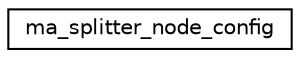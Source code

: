 digraph "Graphical Class Hierarchy"
{
 // LATEX_PDF_SIZE
  edge [fontname="Helvetica",fontsize="10",labelfontname="Helvetica",labelfontsize="10"];
  node [fontname="Helvetica",fontsize="10",shape=record];
  rankdir="LR";
  Node0 [label="ma_splitter_node_config",height=0.2,width=0.4,color="black", fillcolor="white", style="filled",URL="$structma__splitter__node__config.html",tooltip=" "];
}
